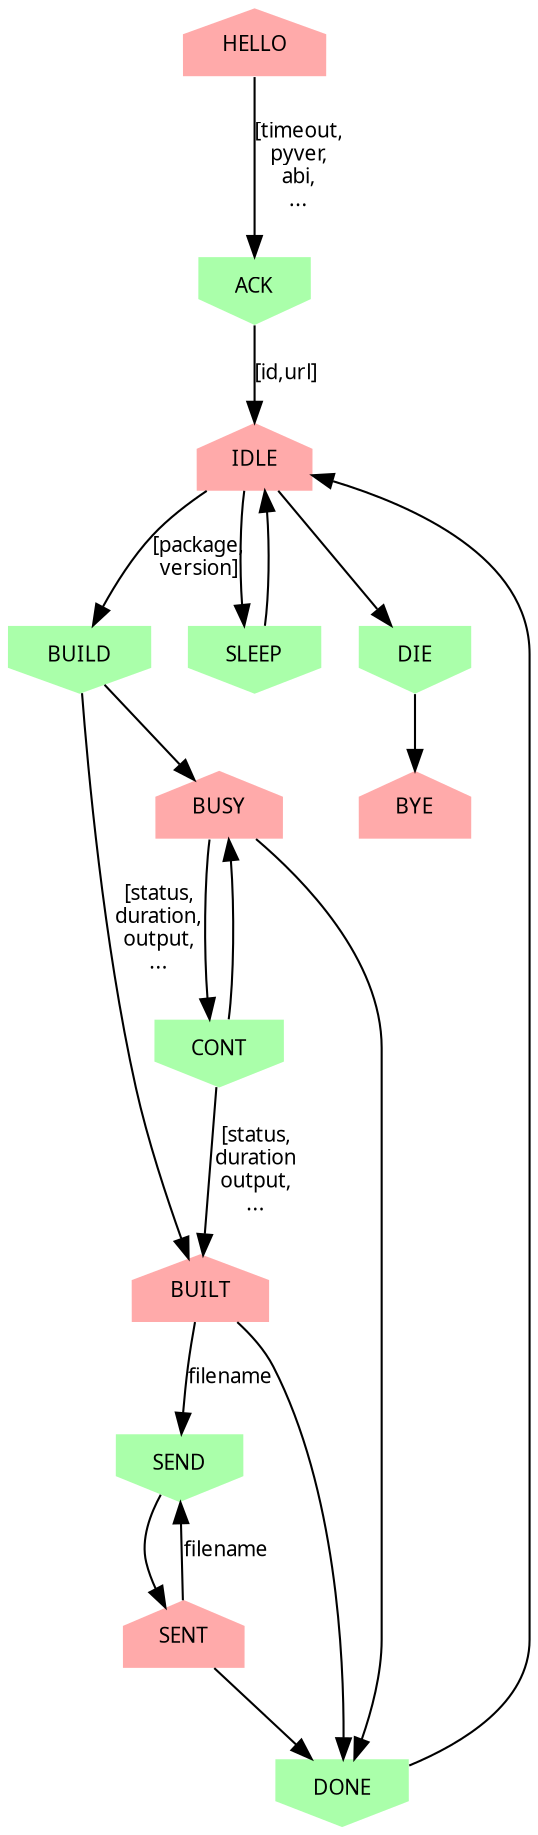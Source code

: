 digraph slave {
    /* Sent messages */
    node [shape=house, fontname=Sans, fontsize=10, style=filled, fillcolor="#ffaaaa", penwidth=0];
    HELLO [label="HELLO"];
    IDLE;
    BUILT;
    SENT;
    BUSY;
    BYE [label="BYE"];

    /* Received messages */
    node [shape=invhouse, fontname=Sans, fontsize=10, style=filled, fillcolor="#aaffaa", penwidth=0];
    ACK [label="ACK"];
    BUILD;
    CONT;
    SEND;
    DONE;
    SLEEP;
    DIE [label="DIE"];

    /* Edges */
    edge [fontname=Sans, fontsize=10];
    HELLO->ACK [label="[timeout,\npyver,\nabi,\n..."];
    ACK->IDLE [label="[id,url]"];
    IDLE->BUILD [label="[package,\nversion]"];
    IDLE->SLEEP;
    IDLE->DIE;
    SLEEP->IDLE;
    BUILD->BUSY;
    BUSY->CONT;
    BUSY->DONE;
    CONT->BUSY;
    CONT->BUILT [label="[status,\nduration\noutput,\n..."];
    BUILD->BUILT [label="[status,\nduration,\noutput,\n..."];
    BUILT->DONE;
    BUILT->SEND [label="filename"];
    SEND->SENT;
    SENT->DONE;
    SENT->SEND [label="filename"];
    DONE->IDLE;
    DIE->BYE;
}
